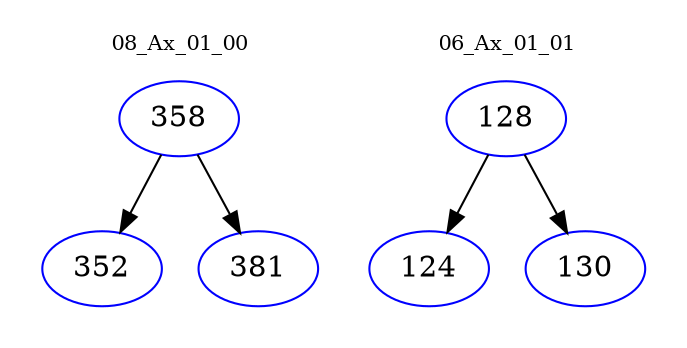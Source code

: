 digraph{
subgraph cluster_0 {
color = white
label = "08_Ax_01_00";
fontsize=10;
T0_358 [label="358", color="blue"]
T0_358 -> T0_352 [color="black"]
T0_352 [label="352", color="blue"]
T0_358 -> T0_381 [color="black"]
T0_381 [label="381", color="blue"]
}
subgraph cluster_1 {
color = white
label = "06_Ax_01_01";
fontsize=10;
T1_128 [label="128", color="blue"]
T1_128 -> T1_124 [color="black"]
T1_124 [label="124", color="blue"]
T1_128 -> T1_130 [color="black"]
T1_130 [label="130", color="blue"]
}
}
